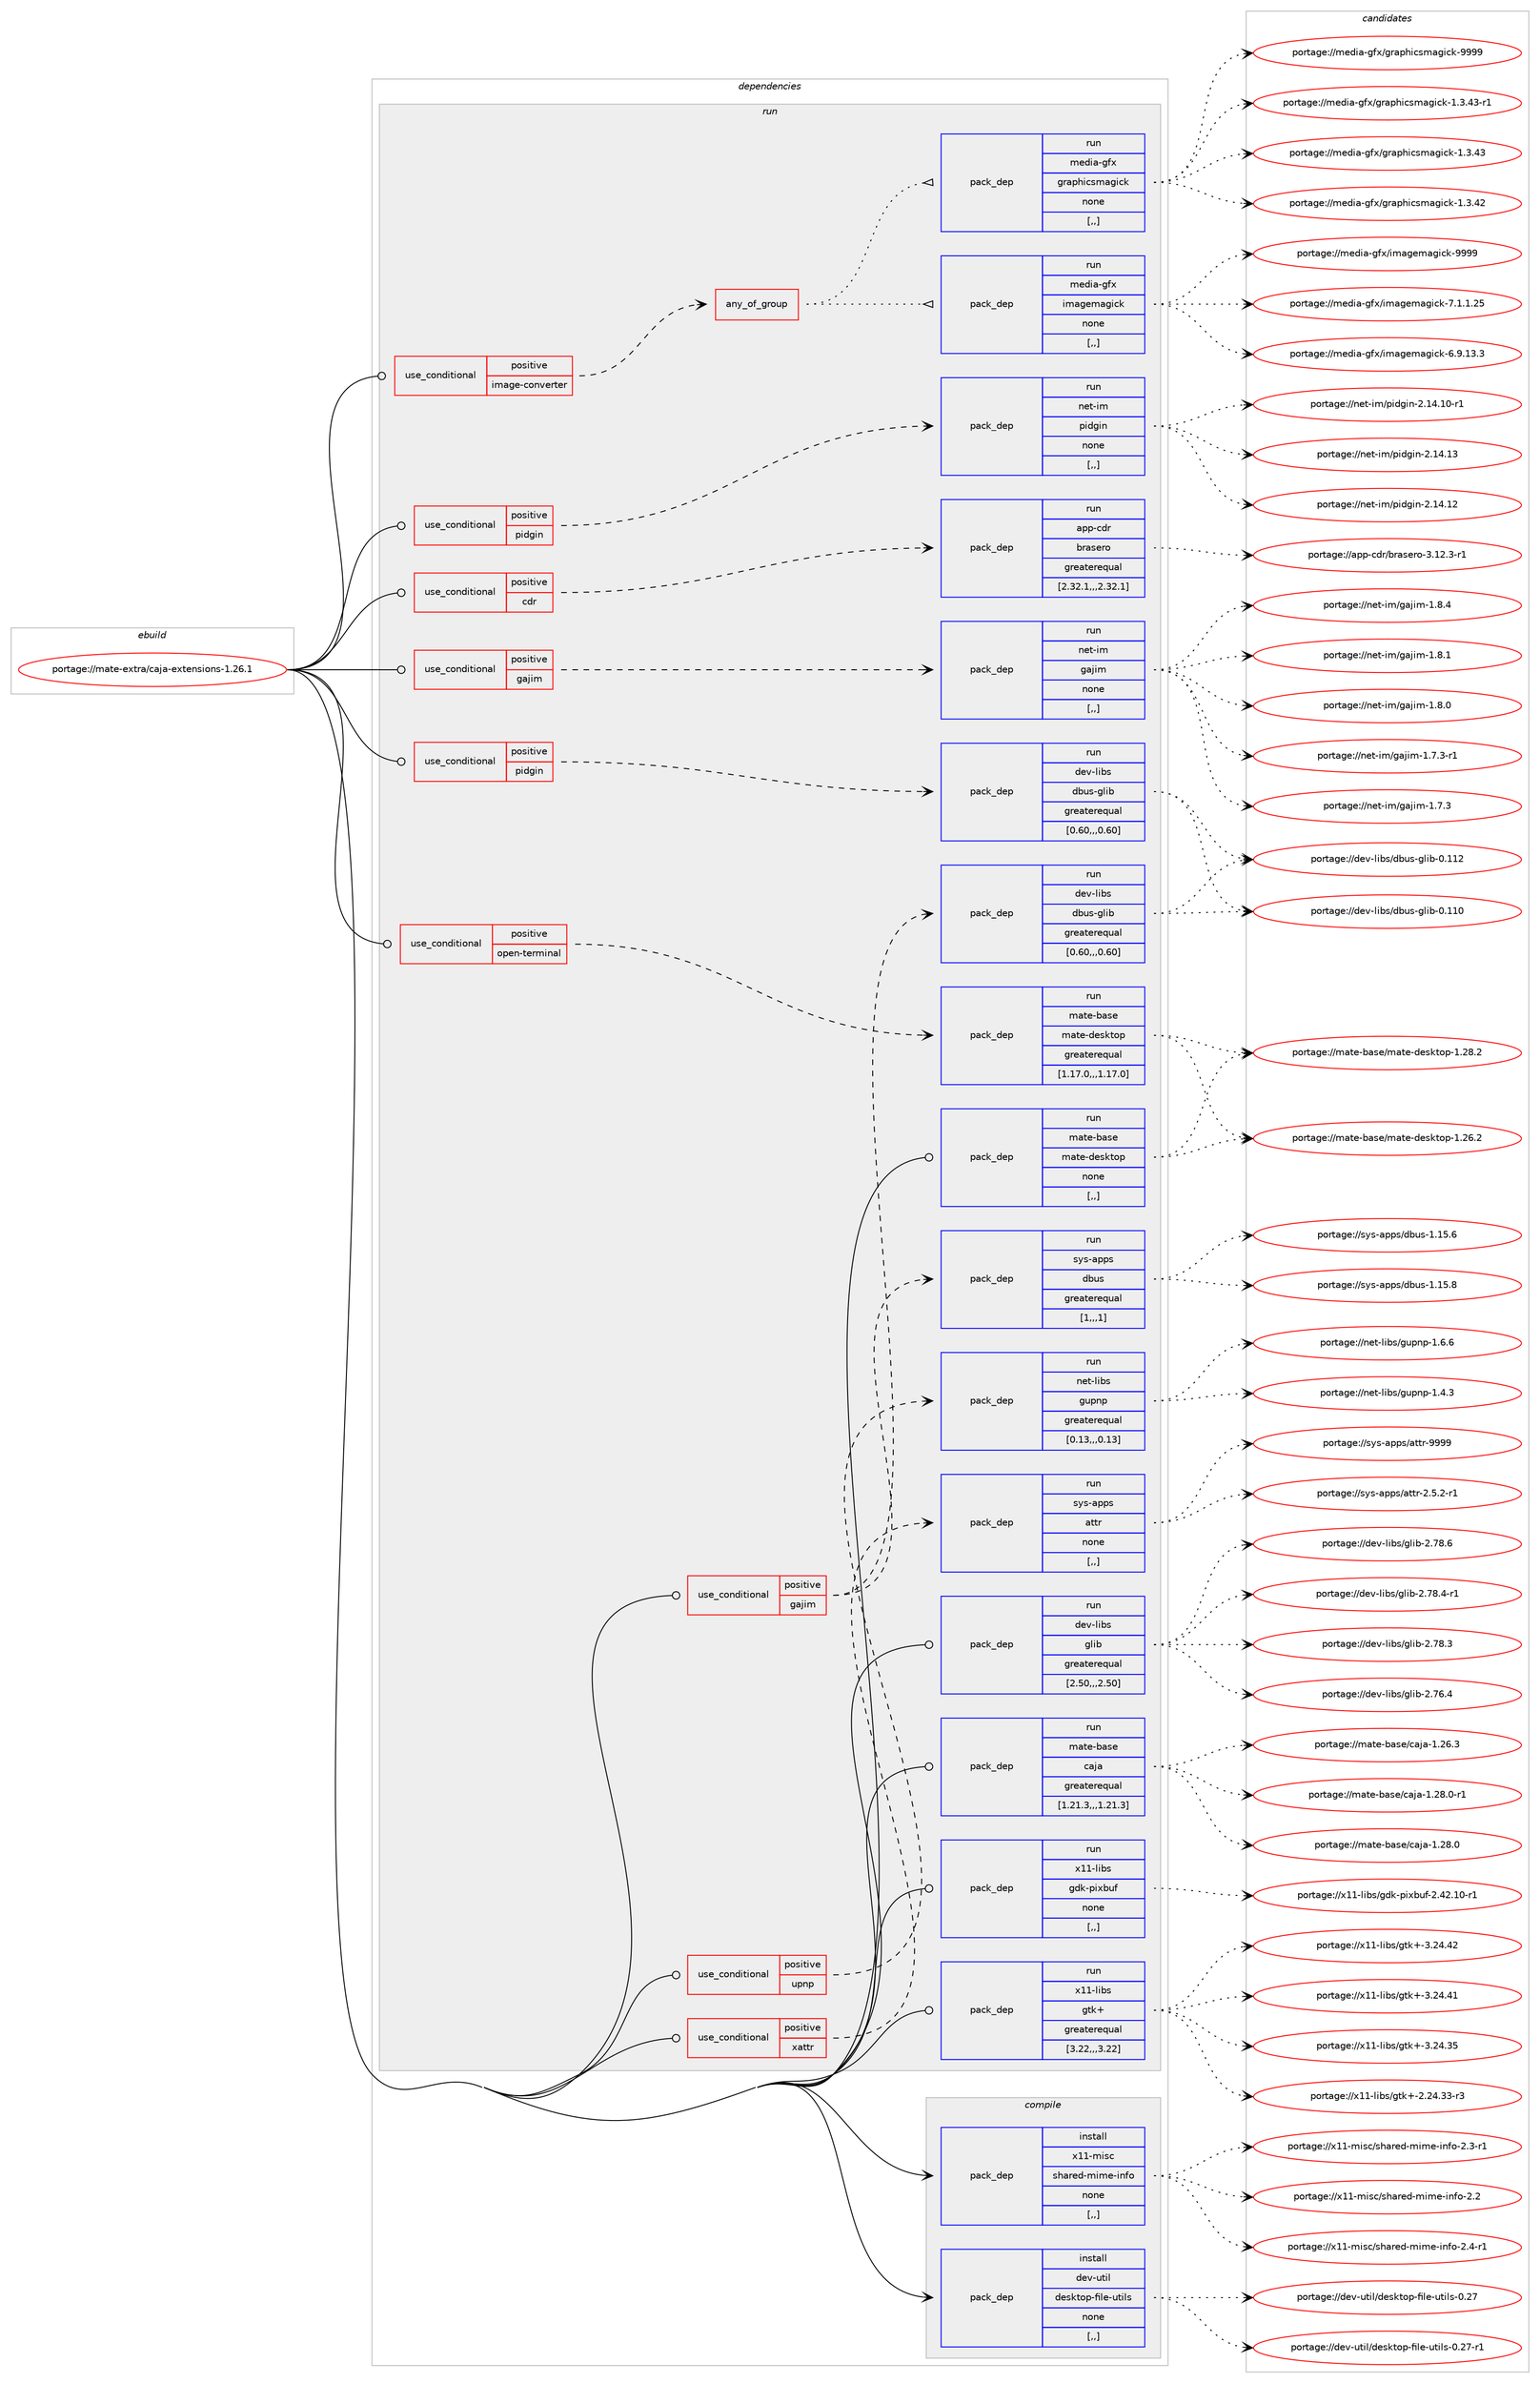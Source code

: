digraph prolog {

# *************
# Graph options
# *************

newrank=true;
concentrate=true;
compound=true;
graph [rankdir=LR,fontname=Helvetica,fontsize=10,ranksep=1.5];#, ranksep=2.5, nodesep=0.2];
edge  [arrowhead=vee];
node  [fontname=Helvetica,fontsize=10];

# **********
# The ebuild
# **********

subgraph cluster_leftcol {
color=gray;
label=<<i>ebuild</i>>;
id [label="portage://mate-extra/caja-extensions-1.26.1", color=red, width=4, href="../mate-extra/caja-extensions-1.26.1.svg"];
}

# ****************
# The dependencies
# ****************

subgraph cluster_midcol {
color=gray;
label=<<i>dependencies</i>>;
subgraph cluster_compile {
fillcolor="#eeeeee";
style=filled;
label=<<i>compile</i>>;
subgraph pack209245 {
dependency282600 [label=<<TABLE BORDER="0" CELLBORDER="1" CELLSPACING="0" CELLPADDING="4" WIDTH="220"><TR><TD ROWSPAN="6" CELLPADDING="30">pack_dep</TD></TR><TR><TD WIDTH="110">install</TD></TR><TR><TD>dev-util</TD></TR><TR><TD>desktop-file-utils</TD></TR><TR><TD>none</TD></TR><TR><TD>[,,]</TD></TR></TABLE>>, shape=none, color=blue];
}
id:e -> dependency282600:w [weight=20,style="solid",arrowhead="vee"];
subgraph pack209246 {
dependency282601 [label=<<TABLE BORDER="0" CELLBORDER="1" CELLSPACING="0" CELLPADDING="4" WIDTH="220"><TR><TD ROWSPAN="6" CELLPADDING="30">pack_dep</TD></TR><TR><TD WIDTH="110">install</TD></TR><TR><TD>x11-misc</TD></TR><TR><TD>shared-mime-info</TD></TR><TR><TD>none</TD></TR><TR><TD>[,,]</TD></TR></TABLE>>, shape=none, color=blue];
}
id:e -> dependency282601:w [weight=20,style="solid",arrowhead="vee"];
}
subgraph cluster_compileandrun {
fillcolor="#eeeeee";
style=filled;
label=<<i>compile and run</i>>;
}
subgraph cluster_run {
fillcolor="#eeeeee";
style=filled;
label=<<i>run</i>>;
subgraph cond71043 {
dependency282602 [label=<<TABLE BORDER="0" CELLBORDER="1" CELLSPACING="0" CELLPADDING="4"><TR><TD ROWSPAN="3" CELLPADDING="10">use_conditional</TD></TR><TR><TD>positive</TD></TR><TR><TD>cdr</TD></TR></TABLE>>, shape=none, color=red];
subgraph pack209247 {
dependency282603 [label=<<TABLE BORDER="0" CELLBORDER="1" CELLSPACING="0" CELLPADDING="4" WIDTH="220"><TR><TD ROWSPAN="6" CELLPADDING="30">pack_dep</TD></TR><TR><TD WIDTH="110">run</TD></TR><TR><TD>app-cdr</TD></TR><TR><TD>brasero</TD></TR><TR><TD>greaterequal</TD></TR><TR><TD>[2.32.1,,,2.32.1]</TD></TR></TABLE>>, shape=none, color=blue];
}
dependency282602:e -> dependency282603:w [weight=20,style="dashed",arrowhead="vee"];
}
id:e -> dependency282602:w [weight=20,style="solid",arrowhead="odot"];
subgraph cond71044 {
dependency282604 [label=<<TABLE BORDER="0" CELLBORDER="1" CELLSPACING="0" CELLPADDING="4"><TR><TD ROWSPAN="3" CELLPADDING="10">use_conditional</TD></TR><TR><TD>positive</TD></TR><TR><TD>gajim</TD></TR></TABLE>>, shape=none, color=red];
subgraph pack209248 {
dependency282605 [label=<<TABLE BORDER="0" CELLBORDER="1" CELLSPACING="0" CELLPADDING="4" WIDTH="220"><TR><TD ROWSPAN="6" CELLPADDING="30">pack_dep</TD></TR><TR><TD WIDTH="110">run</TD></TR><TR><TD>dev-libs</TD></TR><TR><TD>dbus-glib</TD></TR><TR><TD>greaterequal</TD></TR><TR><TD>[0.60,,,0.60]</TD></TR></TABLE>>, shape=none, color=blue];
}
dependency282604:e -> dependency282605:w [weight=20,style="dashed",arrowhead="vee"];
subgraph pack209249 {
dependency282606 [label=<<TABLE BORDER="0" CELLBORDER="1" CELLSPACING="0" CELLPADDING="4" WIDTH="220"><TR><TD ROWSPAN="6" CELLPADDING="30">pack_dep</TD></TR><TR><TD WIDTH="110">run</TD></TR><TR><TD>sys-apps</TD></TR><TR><TD>dbus</TD></TR><TR><TD>greaterequal</TD></TR><TR><TD>[1,,,1]</TD></TR></TABLE>>, shape=none, color=blue];
}
dependency282604:e -> dependency282606:w [weight=20,style="dashed",arrowhead="vee"];
}
id:e -> dependency282604:w [weight=20,style="solid",arrowhead="odot"];
subgraph cond71045 {
dependency282607 [label=<<TABLE BORDER="0" CELLBORDER="1" CELLSPACING="0" CELLPADDING="4"><TR><TD ROWSPAN="3" CELLPADDING="10">use_conditional</TD></TR><TR><TD>positive</TD></TR><TR><TD>gajim</TD></TR></TABLE>>, shape=none, color=red];
subgraph pack209250 {
dependency282608 [label=<<TABLE BORDER="0" CELLBORDER="1" CELLSPACING="0" CELLPADDING="4" WIDTH="220"><TR><TD ROWSPAN="6" CELLPADDING="30">pack_dep</TD></TR><TR><TD WIDTH="110">run</TD></TR><TR><TD>net-im</TD></TR><TR><TD>gajim</TD></TR><TR><TD>none</TD></TR><TR><TD>[,,]</TD></TR></TABLE>>, shape=none, color=blue];
}
dependency282607:e -> dependency282608:w [weight=20,style="dashed",arrowhead="vee"];
}
id:e -> dependency282607:w [weight=20,style="solid",arrowhead="odot"];
subgraph cond71046 {
dependency282609 [label=<<TABLE BORDER="0" CELLBORDER="1" CELLSPACING="0" CELLPADDING="4"><TR><TD ROWSPAN="3" CELLPADDING="10">use_conditional</TD></TR><TR><TD>positive</TD></TR><TR><TD>image-converter</TD></TR></TABLE>>, shape=none, color=red];
subgraph any2151 {
dependency282610 [label=<<TABLE BORDER="0" CELLBORDER="1" CELLSPACING="0" CELLPADDING="4"><TR><TD CELLPADDING="10">any_of_group</TD></TR></TABLE>>, shape=none, color=red];subgraph pack209251 {
dependency282611 [label=<<TABLE BORDER="0" CELLBORDER="1" CELLSPACING="0" CELLPADDING="4" WIDTH="220"><TR><TD ROWSPAN="6" CELLPADDING="30">pack_dep</TD></TR><TR><TD WIDTH="110">run</TD></TR><TR><TD>media-gfx</TD></TR><TR><TD>imagemagick</TD></TR><TR><TD>none</TD></TR><TR><TD>[,,]</TD></TR></TABLE>>, shape=none, color=blue];
}
dependency282610:e -> dependency282611:w [weight=20,style="dotted",arrowhead="oinv"];
subgraph pack209252 {
dependency282612 [label=<<TABLE BORDER="0" CELLBORDER="1" CELLSPACING="0" CELLPADDING="4" WIDTH="220"><TR><TD ROWSPAN="6" CELLPADDING="30">pack_dep</TD></TR><TR><TD WIDTH="110">run</TD></TR><TR><TD>media-gfx</TD></TR><TR><TD>graphicsmagick</TD></TR><TR><TD>none</TD></TR><TR><TD>[,,]</TD></TR></TABLE>>, shape=none, color=blue];
}
dependency282610:e -> dependency282612:w [weight=20,style="dotted",arrowhead="oinv"];
}
dependency282609:e -> dependency282610:w [weight=20,style="dashed",arrowhead="vee"];
}
id:e -> dependency282609:w [weight=20,style="solid",arrowhead="odot"];
subgraph cond71047 {
dependency282613 [label=<<TABLE BORDER="0" CELLBORDER="1" CELLSPACING="0" CELLPADDING="4"><TR><TD ROWSPAN="3" CELLPADDING="10">use_conditional</TD></TR><TR><TD>positive</TD></TR><TR><TD>open-terminal</TD></TR></TABLE>>, shape=none, color=red];
subgraph pack209253 {
dependency282614 [label=<<TABLE BORDER="0" CELLBORDER="1" CELLSPACING="0" CELLPADDING="4" WIDTH="220"><TR><TD ROWSPAN="6" CELLPADDING="30">pack_dep</TD></TR><TR><TD WIDTH="110">run</TD></TR><TR><TD>mate-base</TD></TR><TR><TD>mate-desktop</TD></TR><TR><TD>greaterequal</TD></TR><TR><TD>[1.17.0,,,1.17.0]</TD></TR></TABLE>>, shape=none, color=blue];
}
dependency282613:e -> dependency282614:w [weight=20,style="dashed",arrowhead="vee"];
}
id:e -> dependency282613:w [weight=20,style="solid",arrowhead="odot"];
subgraph cond71048 {
dependency282615 [label=<<TABLE BORDER="0" CELLBORDER="1" CELLSPACING="0" CELLPADDING="4"><TR><TD ROWSPAN="3" CELLPADDING="10">use_conditional</TD></TR><TR><TD>positive</TD></TR><TR><TD>pidgin</TD></TR></TABLE>>, shape=none, color=red];
subgraph pack209254 {
dependency282616 [label=<<TABLE BORDER="0" CELLBORDER="1" CELLSPACING="0" CELLPADDING="4" WIDTH="220"><TR><TD ROWSPAN="6" CELLPADDING="30">pack_dep</TD></TR><TR><TD WIDTH="110">run</TD></TR><TR><TD>dev-libs</TD></TR><TR><TD>dbus-glib</TD></TR><TR><TD>greaterequal</TD></TR><TR><TD>[0.60,,,0.60]</TD></TR></TABLE>>, shape=none, color=blue];
}
dependency282615:e -> dependency282616:w [weight=20,style="dashed",arrowhead="vee"];
}
id:e -> dependency282615:w [weight=20,style="solid",arrowhead="odot"];
subgraph cond71049 {
dependency282617 [label=<<TABLE BORDER="0" CELLBORDER="1" CELLSPACING="0" CELLPADDING="4"><TR><TD ROWSPAN="3" CELLPADDING="10">use_conditional</TD></TR><TR><TD>positive</TD></TR><TR><TD>pidgin</TD></TR></TABLE>>, shape=none, color=red];
subgraph pack209255 {
dependency282618 [label=<<TABLE BORDER="0" CELLBORDER="1" CELLSPACING="0" CELLPADDING="4" WIDTH="220"><TR><TD ROWSPAN="6" CELLPADDING="30">pack_dep</TD></TR><TR><TD WIDTH="110">run</TD></TR><TR><TD>net-im</TD></TR><TR><TD>pidgin</TD></TR><TR><TD>none</TD></TR><TR><TD>[,,]</TD></TR></TABLE>>, shape=none, color=blue];
}
dependency282617:e -> dependency282618:w [weight=20,style="dashed",arrowhead="vee"];
}
id:e -> dependency282617:w [weight=20,style="solid",arrowhead="odot"];
subgraph cond71050 {
dependency282619 [label=<<TABLE BORDER="0" CELLBORDER="1" CELLSPACING="0" CELLPADDING="4"><TR><TD ROWSPAN="3" CELLPADDING="10">use_conditional</TD></TR><TR><TD>positive</TD></TR><TR><TD>upnp</TD></TR></TABLE>>, shape=none, color=red];
subgraph pack209256 {
dependency282620 [label=<<TABLE BORDER="0" CELLBORDER="1" CELLSPACING="0" CELLPADDING="4" WIDTH="220"><TR><TD ROWSPAN="6" CELLPADDING="30">pack_dep</TD></TR><TR><TD WIDTH="110">run</TD></TR><TR><TD>net-libs</TD></TR><TR><TD>gupnp</TD></TR><TR><TD>greaterequal</TD></TR><TR><TD>[0.13,,,0.13]</TD></TR></TABLE>>, shape=none, color=blue];
}
dependency282619:e -> dependency282620:w [weight=20,style="dashed",arrowhead="vee"];
}
id:e -> dependency282619:w [weight=20,style="solid",arrowhead="odot"];
subgraph cond71051 {
dependency282621 [label=<<TABLE BORDER="0" CELLBORDER="1" CELLSPACING="0" CELLPADDING="4"><TR><TD ROWSPAN="3" CELLPADDING="10">use_conditional</TD></TR><TR><TD>positive</TD></TR><TR><TD>xattr</TD></TR></TABLE>>, shape=none, color=red];
subgraph pack209257 {
dependency282622 [label=<<TABLE BORDER="0" CELLBORDER="1" CELLSPACING="0" CELLPADDING="4" WIDTH="220"><TR><TD ROWSPAN="6" CELLPADDING="30">pack_dep</TD></TR><TR><TD WIDTH="110">run</TD></TR><TR><TD>sys-apps</TD></TR><TR><TD>attr</TD></TR><TR><TD>none</TD></TR><TR><TD>[,,]</TD></TR></TABLE>>, shape=none, color=blue];
}
dependency282621:e -> dependency282622:w [weight=20,style="dashed",arrowhead="vee"];
}
id:e -> dependency282621:w [weight=20,style="solid",arrowhead="odot"];
subgraph pack209258 {
dependency282623 [label=<<TABLE BORDER="0" CELLBORDER="1" CELLSPACING="0" CELLPADDING="4" WIDTH="220"><TR><TD ROWSPAN="6" CELLPADDING="30">pack_dep</TD></TR><TR><TD WIDTH="110">run</TD></TR><TR><TD>dev-libs</TD></TR><TR><TD>glib</TD></TR><TR><TD>greaterequal</TD></TR><TR><TD>[2.50,,,2.50]</TD></TR></TABLE>>, shape=none, color=blue];
}
id:e -> dependency282623:w [weight=20,style="solid",arrowhead="odot"];
subgraph pack209259 {
dependency282624 [label=<<TABLE BORDER="0" CELLBORDER="1" CELLSPACING="0" CELLPADDING="4" WIDTH="220"><TR><TD ROWSPAN="6" CELLPADDING="30">pack_dep</TD></TR><TR><TD WIDTH="110">run</TD></TR><TR><TD>mate-base</TD></TR><TR><TD>caja</TD></TR><TR><TD>greaterequal</TD></TR><TR><TD>[1.21.3,,,1.21.3]</TD></TR></TABLE>>, shape=none, color=blue];
}
id:e -> dependency282624:w [weight=20,style="solid",arrowhead="odot"];
subgraph pack209260 {
dependency282625 [label=<<TABLE BORDER="0" CELLBORDER="1" CELLSPACING="0" CELLPADDING="4" WIDTH="220"><TR><TD ROWSPAN="6" CELLPADDING="30">pack_dep</TD></TR><TR><TD WIDTH="110">run</TD></TR><TR><TD>mate-base</TD></TR><TR><TD>mate-desktop</TD></TR><TR><TD>none</TD></TR><TR><TD>[,,]</TD></TR></TABLE>>, shape=none, color=blue];
}
id:e -> dependency282625:w [weight=20,style="solid",arrowhead="odot"];
subgraph pack209261 {
dependency282626 [label=<<TABLE BORDER="0" CELLBORDER="1" CELLSPACING="0" CELLPADDING="4" WIDTH="220"><TR><TD ROWSPAN="6" CELLPADDING="30">pack_dep</TD></TR><TR><TD WIDTH="110">run</TD></TR><TR><TD>x11-libs</TD></TR><TR><TD>gdk-pixbuf</TD></TR><TR><TD>none</TD></TR><TR><TD>[,,]</TD></TR></TABLE>>, shape=none, color=blue];
}
id:e -> dependency282626:w [weight=20,style="solid",arrowhead="odot"];
subgraph pack209262 {
dependency282627 [label=<<TABLE BORDER="0" CELLBORDER="1" CELLSPACING="0" CELLPADDING="4" WIDTH="220"><TR><TD ROWSPAN="6" CELLPADDING="30">pack_dep</TD></TR><TR><TD WIDTH="110">run</TD></TR><TR><TD>x11-libs</TD></TR><TR><TD>gtk+</TD></TR><TR><TD>greaterequal</TD></TR><TR><TD>[3.22,,,3.22]</TD></TR></TABLE>>, shape=none, color=blue];
}
id:e -> dependency282627:w [weight=20,style="solid",arrowhead="odot"];
}
}

# **************
# The candidates
# **************

subgraph cluster_choices {
rank=same;
color=gray;
label=<<i>candidates</i>>;

subgraph choice209245 {
color=black;
nodesep=1;
choice1001011184511711610510847100101115107116111112451021051081014511711610510811545484650554511449 [label="portage://dev-util/desktop-file-utils-0.27-r1", color=red, width=4,href="../dev-util/desktop-file-utils-0.27-r1.svg"];
choice100101118451171161051084710010111510711611111245102105108101451171161051081154548465055 [label="portage://dev-util/desktop-file-utils-0.27", color=red, width=4,href="../dev-util/desktop-file-utils-0.27.svg"];
dependency282600:e -> choice1001011184511711610510847100101115107116111112451021051081014511711610510811545484650554511449:w [style=dotted,weight="100"];
dependency282600:e -> choice100101118451171161051084710010111510711611111245102105108101451171161051081154548465055:w [style=dotted,weight="100"];
}
subgraph choice209246 {
color=black;
nodesep=1;
choice1204949451091051159947115104971141011004510910510910145105110102111455046524511449 [label="portage://x11-misc/shared-mime-info-2.4-r1", color=red, width=4,href="../x11-misc/shared-mime-info-2.4-r1.svg"];
choice1204949451091051159947115104971141011004510910510910145105110102111455046514511449 [label="portage://x11-misc/shared-mime-info-2.3-r1", color=red, width=4,href="../x11-misc/shared-mime-info-2.3-r1.svg"];
choice120494945109105115994711510497114101100451091051091014510511010211145504650 [label="portage://x11-misc/shared-mime-info-2.2", color=red, width=4,href="../x11-misc/shared-mime-info-2.2.svg"];
dependency282601:e -> choice1204949451091051159947115104971141011004510910510910145105110102111455046524511449:w [style=dotted,weight="100"];
dependency282601:e -> choice1204949451091051159947115104971141011004510910510910145105110102111455046514511449:w [style=dotted,weight="100"];
dependency282601:e -> choice120494945109105115994711510497114101100451091051091014510511010211145504650:w [style=dotted,weight="100"];
}
subgraph choice209247 {
color=black;
nodesep=1;
choice971121124599100114479811497115101114111455146495046514511449 [label="portage://app-cdr/brasero-3.12.3-r1", color=red, width=4,href="../app-cdr/brasero-3.12.3-r1.svg"];
dependency282603:e -> choice971121124599100114479811497115101114111455146495046514511449:w [style=dotted,weight="100"];
}
subgraph choice209248 {
color=black;
nodesep=1;
choice100101118451081059811547100981171154510310810598454846494950 [label="portage://dev-libs/dbus-glib-0.112", color=red, width=4,href="../dev-libs/dbus-glib-0.112.svg"];
choice100101118451081059811547100981171154510310810598454846494948 [label="portage://dev-libs/dbus-glib-0.110", color=red, width=4,href="../dev-libs/dbus-glib-0.110.svg"];
dependency282605:e -> choice100101118451081059811547100981171154510310810598454846494950:w [style=dotted,weight="100"];
dependency282605:e -> choice100101118451081059811547100981171154510310810598454846494948:w [style=dotted,weight="100"];
}
subgraph choice209249 {
color=black;
nodesep=1;
choice1151211154597112112115471009811711545494649534656 [label="portage://sys-apps/dbus-1.15.8", color=red, width=4,href="../sys-apps/dbus-1.15.8.svg"];
choice1151211154597112112115471009811711545494649534654 [label="portage://sys-apps/dbus-1.15.6", color=red, width=4,href="../sys-apps/dbus-1.15.6.svg"];
dependency282606:e -> choice1151211154597112112115471009811711545494649534656:w [style=dotted,weight="100"];
dependency282606:e -> choice1151211154597112112115471009811711545494649534654:w [style=dotted,weight="100"];
}
subgraph choice209250 {
color=black;
nodesep=1;
choice110101116451051094710397106105109454946564652 [label="portage://net-im/gajim-1.8.4", color=red, width=4,href="../net-im/gajim-1.8.4.svg"];
choice110101116451051094710397106105109454946564649 [label="portage://net-im/gajim-1.8.1", color=red, width=4,href="../net-im/gajim-1.8.1.svg"];
choice110101116451051094710397106105109454946564648 [label="portage://net-im/gajim-1.8.0", color=red, width=4,href="../net-im/gajim-1.8.0.svg"];
choice1101011164510510947103971061051094549465546514511449 [label="portage://net-im/gajim-1.7.3-r1", color=red, width=4,href="../net-im/gajim-1.7.3-r1.svg"];
choice110101116451051094710397106105109454946554651 [label="portage://net-im/gajim-1.7.3", color=red, width=4,href="../net-im/gajim-1.7.3.svg"];
dependency282608:e -> choice110101116451051094710397106105109454946564652:w [style=dotted,weight="100"];
dependency282608:e -> choice110101116451051094710397106105109454946564649:w [style=dotted,weight="100"];
dependency282608:e -> choice110101116451051094710397106105109454946564648:w [style=dotted,weight="100"];
dependency282608:e -> choice1101011164510510947103971061051094549465546514511449:w [style=dotted,weight="100"];
dependency282608:e -> choice110101116451051094710397106105109454946554651:w [style=dotted,weight="100"];
}
subgraph choice209251 {
color=black;
nodesep=1;
choice1091011001059745103102120471051099710310110997103105991074557575757 [label="portage://media-gfx/imagemagick-9999", color=red, width=4,href="../media-gfx/imagemagick-9999.svg"];
choice109101100105974510310212047105109971031011099710310599107455546494649465053 [label="portage://media-gfx/imagemagick-7.1.1.25", color=red, width=4,href="../media-gfx/imagemagick-7.1.1.25.svg"];
choice109101100105974510310212047105109971031011099710310599107455446574649514651 [label="portage://media-gfx/imagemagick-6.9.13.3", color=red, width=4,href="../media-gfx/imagemagick-6.9.13.3.svg"];
dependency282611:e -> choice1091011001059745103102120471051099710310110997103105991074557575757:w [style=dotted,weight="100"];
dependency282611:e -> choice109101100105974510310212047105109971031011099710310599107455546494649465053:w [style=dotted,weight="100"];
dependency282611:e -> choice109101100105974510310212047105109971031011099710310599107455446574649514651:w [style=dotted,weight="100"];
}
subgraph choice209252 {
color=black;
nodesep=1;
choice109101100105974510310212047103114971121041059911510997103105991074557575757 [label="portage://media-gfx/graphicsmagick-9999", color=red, width=4,href="../media-gfx/graphicsmagick-9999.svg"];
choice10910110010597451031021204710311497112104105991151099710310599107454946514652514511449 [label="portage://media-gfx/graphicsmagick-1.3.43-r1", color=red, width=4,href="../media-gfx/graphicsmagick-1.3.43-r1.svg"];
choice1091011001059745103102120471031149711210410599115109971031059910745494651465251 [label="portage://media-gfx/graphicsmagick-1.3.43", color=red, width=4,href="../media-gfx/graphicsmagick-1.3.43.svg"];
choice1091011001059745103102120471031149711210410599115109971031059910745494651465250 [label="portage://media-gfx/graphicsmagick-1.3.42", color=red, width=4,href="../media-gfx/graphicsmagick-1.3.42.svg"];
dependency282612:e -> choice109101100105974510310212047103114971121041059911510997103105991074557575757:w [style=dotted,weight="100"];
dependency282612:e -> choice10910110010597451031021204710311497112104105991151099710310599107454946514652514511449:w [style=dotted,weight="100"];
dependency282612:e -> choice1091011001059745103102120471031149711210410599115109971031059910745494651465251:w [style=dotted,weight="100"];
dependency282612:e -> choice1091011001059745103102120471031149711210410599115109971031059910745494651465250:w [style=dotted,weight="100"];
}
subgraph choice209253 {
color=black;
nodesep=1;
choice1099711610145989711510147109971161014510010111510711611111245494650564650 [label="portage://mate-base/mate-desktop-1.28.2", color=red, width=4,href="../mate-base/mate-desktop-1.28.2.svg"];
choice1099711610145989711510147109971161014510010111510711611111245494650544650 [label="portage://mate-base/mate-desktop-1.26.2", color=red, width=4,href="../mate-base/mate-desktop-1.26.2.svg"];
dependency282614:e -> choice1099711610145989711510147109971161014510010111510711611111245494650564650:w [style=dotted,weight="100"];
dependency282614:e -> choice1099711610145989711510147109971161014510010111510711611111245494650544650:w [style=dotted,weight="100"];
}
subgraph choice209254 {
color=black;
nodesep=1;
choice100101118451081059811547100981171154510310810598454846494950 [label="portage://dev-libs/dbus-glib-0.112", color=red, width=4,href="../dev-libs/dbus-glib-0.112.svg"];
choice100101118451081059811547100981171154510310810598454846494948 [label="portage://dev-libs/dbus-glib-0.110", color=red, width=4,href="../dev-libs/dbus-glib-0.110.svg"];
dependency282616:e -> choice100101118451081059811547100981171154510310810598454846494950:w [style=dotted,weight="100"];
dependency282616:e -> choice100101118451081059811547100981171154510310810598454846494948:w [style=dotted,weight="100"];
}
subgraph choice209255 {
color=black;
nodesep=1;
choice11010111645105109471121051001031051104550464952464951 [label="portage://net-im/pidgin-2.14.13", color=red, width=4,href="../net-im/pidgin-2.14.13.svg"];
choice11010111645105109471121051001031051104550464952464950 [label="portage://net-im/pidgin-2.14.12", color=red, width=4,href="../net-im/pidgin-2.14.12.svg"];
choice110101116451051094711210510010310511045504649524649484511449 [label="portage://net-im/pidgin-2.14.10-r1", color=red, width=4,href="../net-im/pidgin-2.14.10-r1.svg"];
dependency282618:e -> choice11010111645105109471121051001031051104550464952464951:w [style=dotted,weight="100"];
dependency282618:e -> choice11010111645105109471121051001031051104550464952464950:w [style=dotted,weight="100"];
dependency282618:e -> choice110101116451051094711210510010310511045504649524649484511449:w [style=dotted,weight="100"];
}
subgraph choice209256 {
color=black;
nodesep=1;
choice110101116451081059811547103117112110112454946544654 [label="portage://net-libs/gupnp-1.6.6", color=red, width=4,href="../net-libs/gupnp-1.6.6.svg"];
choice110101116451081059811547103117112110112454946524651 [label="portage://net-libs/gupnp-1.4.3", color=red, width=4,href="../net-libs/gupnp-1.4.3.svg"];
dependency282620:e -> choice110101116451081059811547103117112110112454946544654:w [style=dotted,weight="100"];
dependency282620:e -> choice110101116451081059811547103117112110112454946524651:w [style=dotted,weight="100"];
}
subgraph choice209257 {
color=black;
nodesep=1;
choice115121115459711211211547971161161144557575757 [label="portage://sys-apps/attr-9999", color=red, width=4,href="../sys-apps/attr-9999.svg"];
choice115121115459711211211547971161161144550465346504511449 [label="portage://sys-apps/attr-2.5.2-r1", color=red, width=4,href="../sys-apps/attr-2.5.2-r1.svg"];
dependency282622:e -> choice115121115459711211211547971161161144557575757:w [style=dotted,weight="100"];
dependency282622:e -> choice115121115459711211211547971161161144550465346504511449:w [style=dotted,weight="100"];
}
subgraph choice209258 {
color=black;
nodesep=1;
choice1001011184510810598115471031081059845504655564654 [label="portage://dev-libs/glib-2.78.6", color=red, width=4,href="../dev-libs/glib-2.78.6.svg"];
choice10010111845108105981154710310810598455046555646524511449 [label="portage://dev-libs/glib-2.78.4-r1", color=red, width=4,href="../dev-libs/glib-2.78.4-r1.svg"];
choice1001011184510810598115471031081059845504655564651 [label="portage://dev-libs/glib-2.78.3", color=red, width=4,href="../dev-libs/glib-2.78.3.svg"];
choice1001011184510810598115471031081059845504655544652 [label="portage://dev-libs/glib-2.76.4", color=red, width=4,href="../dev-libs/glib-2.76.4.svg"];
dependency282623:e -> choice1001011184510810598115471031081059845504655564654:w [style=dotted,weight="100"];
dependency282623:e -> choice10010111845108105981154710310810598455046555646524511449:w [style=dotted,weight="100"];
dependency282623:e -> choice1001011184510810598115471031081059845504655564651:w [style=dotted,weight="100"];
dependency282623:e -> choice1001011184510810598115471031081059845504655544652:w [style=dotted,weight="100"];
}
subgraph choice209259 {
color=black;
nodesep=1;
choice1099711610145989711510147999710697454946505646484511449 [label="portage://mate-base/caja-1.28.0-r1", color=red, width=4,href="../mate-base/caja-1.28.0-r1.svg"];
choice109971161014598971151014799971069745494650564648 [label="portage://mate-base/caja-1.28.0", color=red, width=4,href="../mate-base/caja-1.28.0.svg"];
choice109971161014598971151014799971069745494650544651 [label="portage://mate-base/caja-1.26.3", color=red, width=4,href="../mate-base/caja-1.26.3.svg"];
dependency282624:e -> choice1099711610145989711510147999710697454946505646484511449:w [style=dotted,weight="100"];
dependency282624:e -> choice109971161014598971151014799971069745494650564648:w [style=dotted,weight="100"];
dependency282624:e -> choice109971161014598971151014799971069745494650544651:w [style=dotted,weight="100"];
}
subgraph choice209260 {
color=black;
nodesep=1;
choice1099711610145989711510147109971161014510010111510711611111245494650564650 [label="portage://mate-base/mate-desktop-1.28.2", color=red, width=4,href="../mate-base/mate-desktop-1.28.2.svg"];
choice1099711610145989711510147109971161014510010111510711611111245494650544650 [label="portage://mate-base/mate-desktop-1.26.2", color=red, width=4,href="../mate-base/mate-desktop-1.26.2.svg"];
dependency282625:e -> choice1099711610145989711510147109971161014510010111510711611111245494650564650:w [style=dotted,weight="100"];
dependency282625:e -> choice1099711610145989711510147109971161014510010111510711611111245494650544650:w [style=dotted,weight="100"];
}
subgraph choice209261 {
color=black;
nodesep=1;
choice1204949451081059811547103100107451121051209811710245504652504649484511449 [label="portage://x11-libs/gdk-pixbuf-2.42.10-r1", color=red, width=4,href="../x11-libs/gdk-pixbuf-2.42.10-r1.svg"];
dependency282626:e -> choice1204949451081059811547103100107451121051209811710245504652504649484511449:w [style=dotted,weight="100"];
}
subgraph choice209262 {
color=black;
nodesep=1;
choice1204949451081059811547103116107434551465052465250 [label="portage://x11-libs/gtk+-3.24.42", color=red, width=4,href="../x11-libs/gtk+-3.24.42.svg"];
choice1204949451081059811547103116107434551465052465249 [label="portage://x11-libs/gtk+-3.24.41", color=red, width=4,href="../x11-libs/gtk+-3.24.41.svg"];
choice1204949451081059811547103116107434551465052465153 [label="portage://x11-libs/gtk+-3.24.35", color=red, width=4,href="../x11-libs/gtk+-3.24.35.svg"];
choice12049494510810598115471031161074345504650524651514511451 [label="portage://x11-libs/gtk+-2.24.33-r3", color=red, width=4,href="../x11-libs/gtk+-2.24.33-r3.svg"];
dependency282627:e -> choice1204949451081059811547103116107434551465052465250:w [style=dotted,weight="100"];
dependency282627:e -> choice1204949451081059811547103116107434551465052465249:w [style=dotted,weight="100"];
dependency282627:e -> choice1204949451081059811547103116107434551465052465153:w [style=dotted,weight="100"];
dependency282627:e -> choice12049494510810598115471031161074345504650524651514511451:w [style=dotted,weight="100"];
}
}

}
